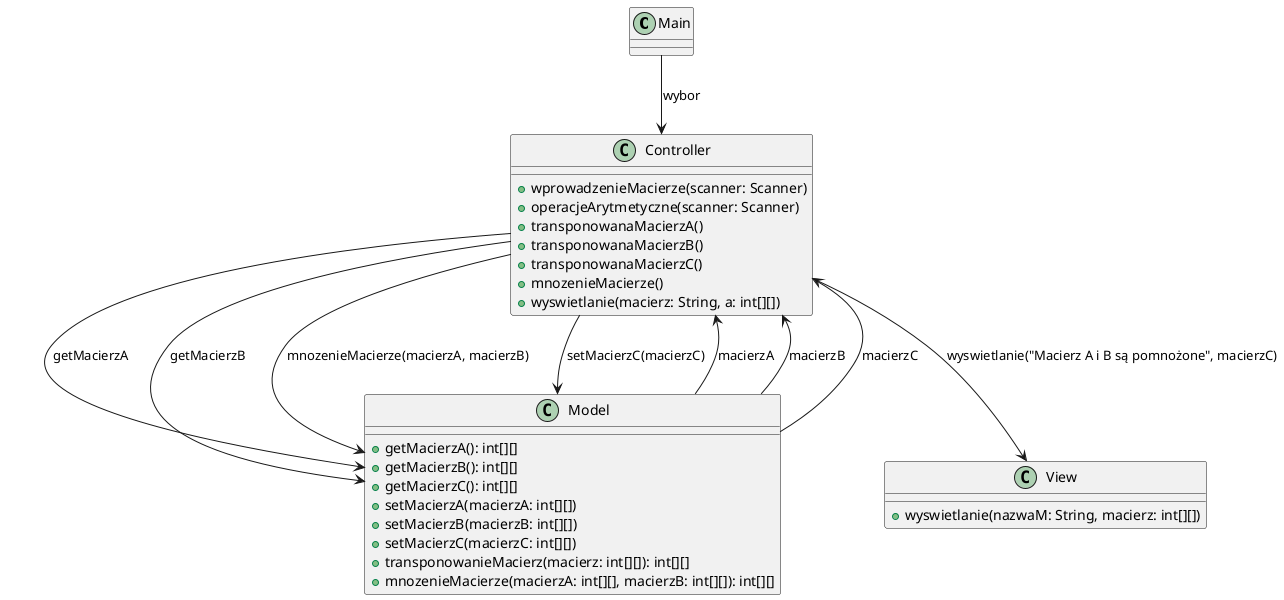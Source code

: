 @startuml

!define RECTANGLE class
!define ENDRECTANGLE end class
!define DOWN ---

RECTANGLE Main {
}

RECTANGLE Controller {
  +wprowadzenieMacierze(scanner: Scanner)
  +operacjeArytmetyczne(scanner: Scanner)
  +transponowanaMacierzA()
  +transponowanaMacierzB()
  +transponowanaMacierzC()
  +mnozenieMacierze()
  +wyswietlanie(macierz: String, a: int[][])
}

RECTANGLE Model {
  +getMacierzA(): int[][]
  +getMacierzB(): int[][]
  +getMacierzC(): int[][]
  +setMacierzA(macierzA: int[][])
  +setMacierzB(macierzB: int[][])
  +setMacierzC(macierzC: int[][])
  +transponowanieMacierz(macierz: int[][]): int[][]
  +mnozenieMacierze(macierzA: int[][], macierzB: int[][]): int[][]
}

RECTANGLE View {
  +wyswietlanie(nazwaM: String, macierz: int[][])
}

Main --> Controller: wybor
Controller --> Model: getMacierzA
Model --> Controller: macierzA
Controller --> Model: getMacierzB
Model --> Controller: macierzB
Controller --> Model: mnozenieMacierze(macierzA, macierzB)
Model --> Controller: macierzC
Controller --> Model: setMacierzC(macierzC)
Controller --> View: wyswietlanie("Macierz A i B są pomnożone", macierzC)

@enduml
